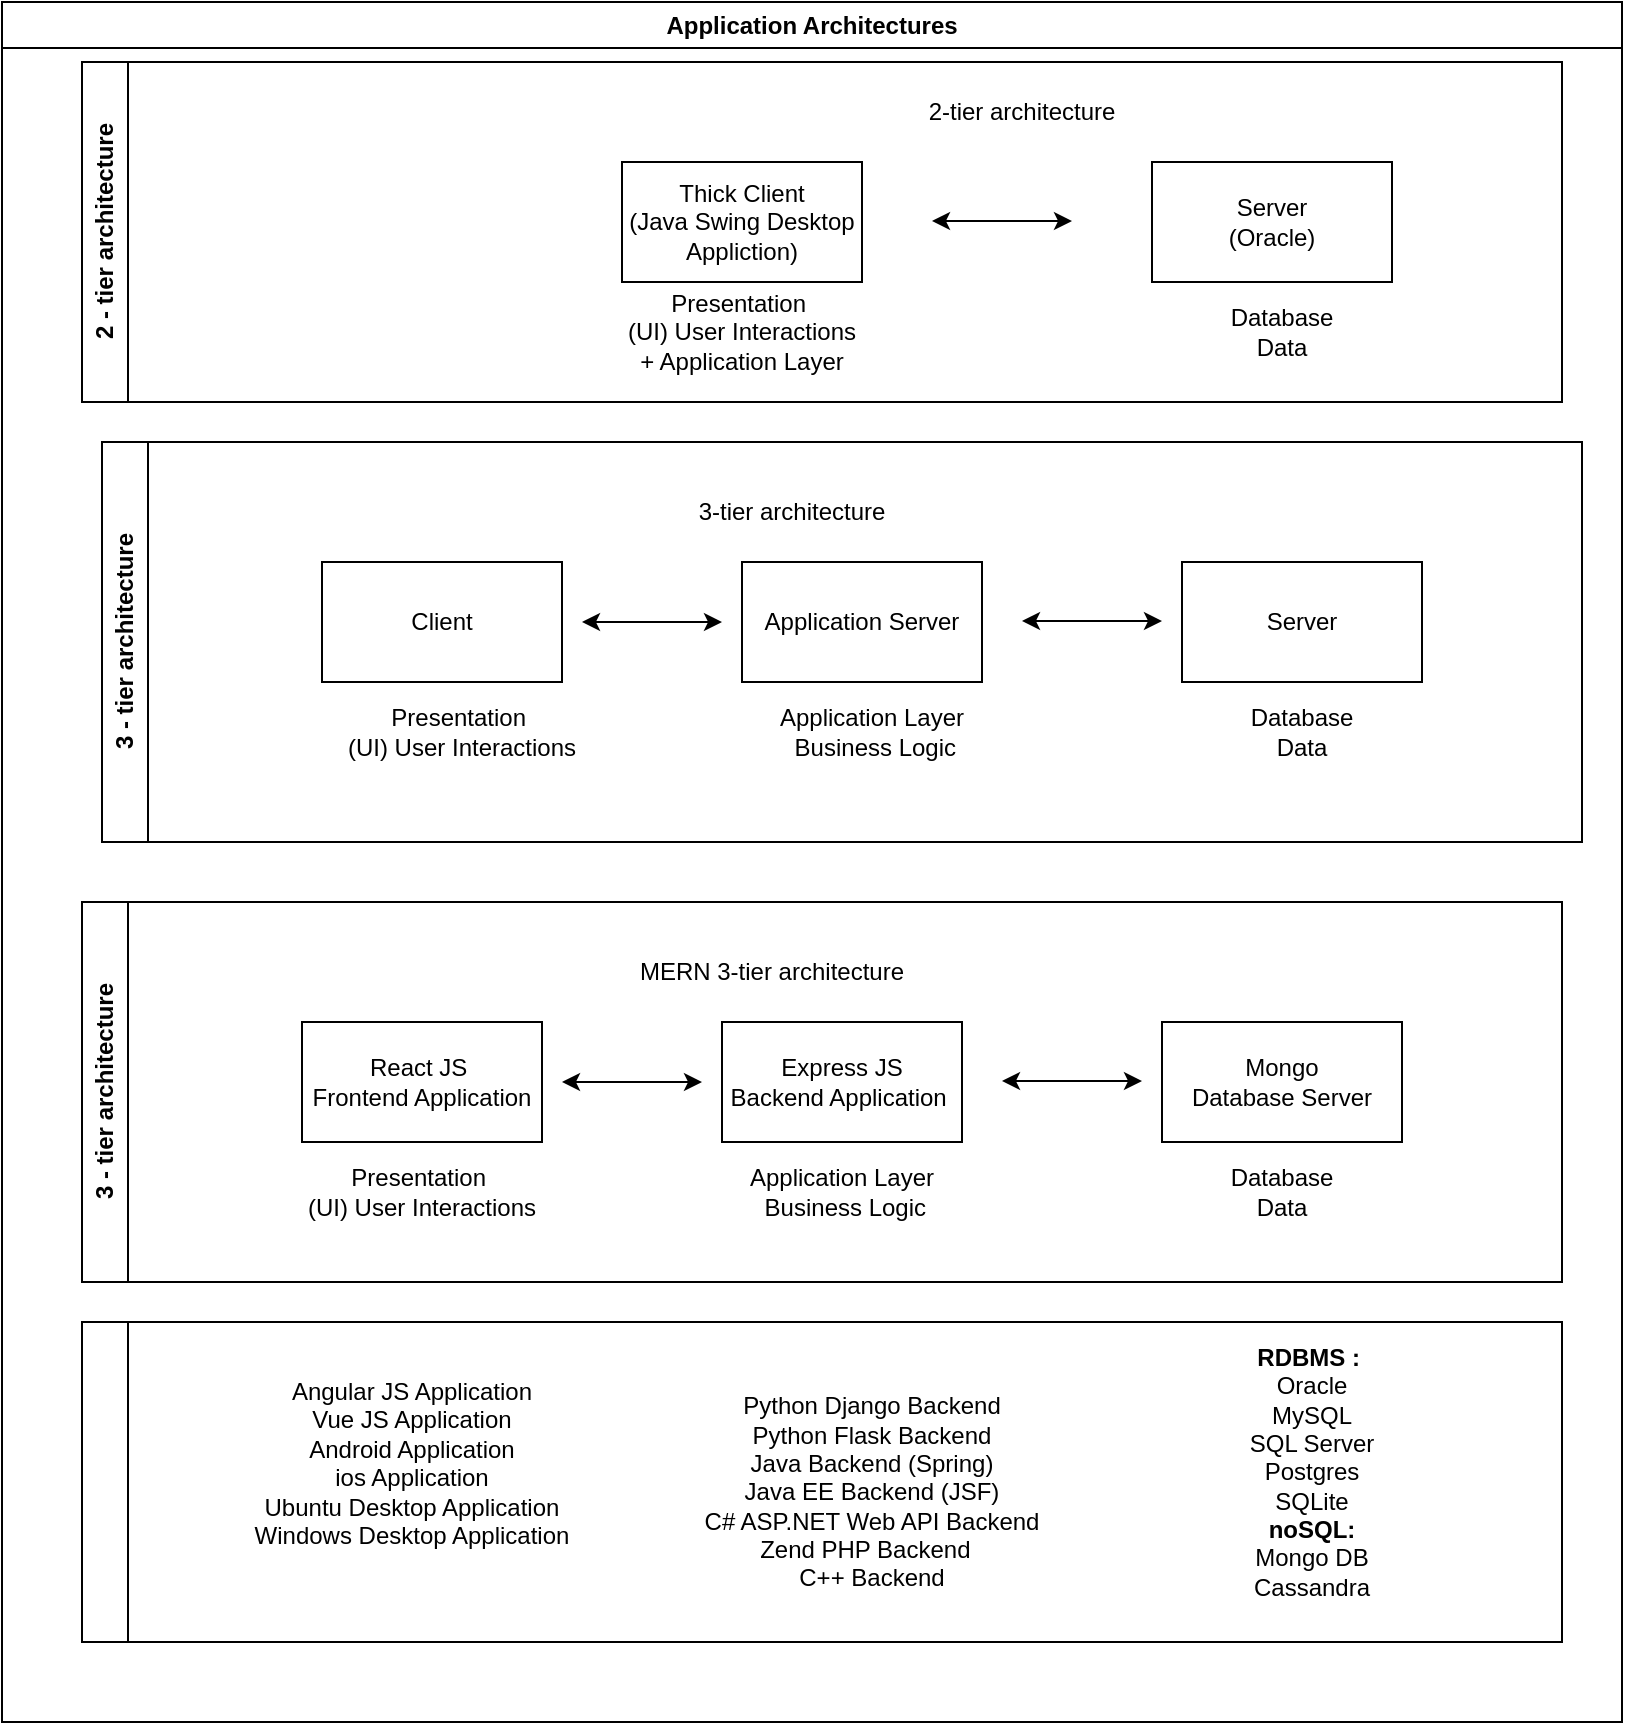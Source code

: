 <mxfile version="24.8.6" pages="3">
  <diagram name="Application Architectures" id="nriaRztLxjiaazCTK_36">
    <mxGraphModel dx="872" dy="469" grid="1" gridSize="10" guides="1" tooltips="1" connect="1" arrows="1" fold="1" page="1" pageScale="1" pageWidth="850" pageHeight="1100" math="0" shadow="0">
      <root>
        <mxCell id="0" />
        <mxCell id="1" parent="0" />
        <mxCell id="CKi5UGb8s7fiA2mJqWgT-1" value="Application Architectures" style="swimlane;whiteSpace=wrap;html=1;" vertex="1" parent="1">
          <mxGeometry x="30" y="20" width="810" height="860" as="geometry" />
        </mxCell>
        <mxCell id="CKi5UGb8s7fiA2mJqWgT-2" value="2 - tier architecture" style="swimlane;horizontal=0;whiteSpace=wrap;html=1;" vertex="1" parent="1">
          <mxGeometry x="70" y="50" width="740" height="170" as="geometry" />
        </mxCell>
        <mxCell id="CKi5UGb8s7fiA2mJqWgT-3" value="Thick Client&lt;div&gt;(Java Swing Desktop Appliction)&lt;/div&gt;" style="rounded=0;whiteSpace=wrap;html=1;" vertex="1" parent="CKi5UGb8s7fiA2mJqWgT-2">
          <mxGeometry x="270" y="50" width="120" height="60" as="geometry" />
        </mxCell>
        <mxCell id="CKi5UGb8s7fiA2mJqWgT-4" value="Server&lt;div&gt;(Oracle)&lt;/div&gt;" style="rounded=0;whiteSpace=wrap;html=1;" vertex="1" parent="CKi5UGb8s7fiA2mJqWgT-2">
          <mxGeometry x="535" y="50" width="120" height="60" as="geometry" />
        </mxCell>
        <mxCell id="CKi5UGb8s7fiA2mJqWgT-5" value="2-tier architecture" style="text;html=1;align=center;verticalAlign=middle;whiteSpace=wrap;rounded=0;" vertex="1" parent="CKi5UGb8s7fiA2mJqWgT-2">
          <mxGeometry x="345" y="10" width="250" height="30" as="geometry" />
        </mxCell>
        <mxCell id="CKi5UGb8s7fiA2mJqWgT-6" value="" style="endArrow=classic;startArrow=classic;html=1;rounded=0;" edge="1" parent="CKi5UGb8s7fiA2mJqWgT-2">
          <mxGeometry width="50" height="50" relative="1" as="geometry">
            <mxPoint x="425" y="79.5" as="sourcePoint" />
            <mxPoint x="495" y="79.5" as="targetPoint" />
          </mxGeometry>
        </mxCell>
        <mxCell id="CKi5UGb8s7fiA2mJqWgT-7" value="Presentation&amp;nbsp;&lt;div&gt;(UI) User Interactions&lt;/div&gt;&lt;div&gt;+ Application Layer&lt;/div&gt;" style="text;html=1;align=center;verticalAlign=middle;whiteSpace=wrap;rounded=0;" vertex="1" parent="CKi5UGb8s7fiA2mJqWgT-2">
          <mxGeometry x="260" y="120" width="140" height="30" as="geometry" />
        </mxCell>
        <mxCell id="CKi5UGb8s7fiA2mJqWgT-8" value="Database&lt;div&gt;Data&lt;/div&gt;" style="text;html=1;align=center;verticalAlign=middle;whiteSpace=wrap;rounded=0;" vertex="1" parent="CKi5UGb8s7fiA2mJqWgT-2">
          <mxGeometry x="570" y="120" width="60" height="30" as="geometry" />
        </mxCell>
        <mxCell id="CKi5UGb8s7fiA2mJqWgT-9" value="3 - tier architecture" style="swimlane;horizontal=0;whiteSpace=wrap;html=1;" vertex="1" parent="1">
          <mxGeometry x="80" y="240" width="740" height="200" as="geometry" />
        </mxCell>
        <mxCell id="CKi5UGb8s7fiA2mJqWgT-10" value="Client" style="rounded=0;whiteSpace=wrap;html=1;" vertex="1" parent="CKi5UGb8s7fiA2mJqWgT-9">
          <mxGeometry x="110" y="60" width="120" height="60" as="geometry" />
        </mxCell>
        <mxCell id="CKi5UGb8s7fiA2mJqWgT-11" value="Application Server" style="rounded=0;whiteSpace=wrap;html=1;" vertex="1" parent="CKi5UGb8s7fiA2mJqWgT-9">
          <mxGeometry x="320" y="60" width="120" height="60" as="geometry" />
        </mxCell>
        <mxCell id="CKi5UGb8s7fiA2mJqWgT-12" value="Server" style="rounded=0;whiteSpace=wrap;html=1;" vertex="1" parent="CKi5UGb8s7fiA2mJqWgT-9">
          <mxGeometry x="540" y="60" width="120" height="60" as="geometry" />
        </mxCell>
        <mxCell id="CKi5UGb8s7fiA2mJqWgT-13" value="3-tier architecture" style="text;html=1;align=center;verticalAlign=middle;whiteSpace=wrap;rounded=0;" vertex="1" parent="CKi5UGb8s7fiA2mJqWgT-9">
          <mxGeometry x="220" y="20" width="250" height="30" as="geometry" />
        </mxCell>
        <mxCell id="CKi5UGb8s7fiA2mJqWgT-14" value="" style="endArrow=classic;startArrow=classic;html=1;rounded=0;" edge="1" parent="CKi5UGb8s7fiA2mJqWgT-9">
          <mxGeometry width="50" height="50" relative="1" as="geometry">
            <mxPoint x="240" y="90" as="sourcePoint" />
            <mxPoint x="310" y="90" as="targetPoint" />
          </mxGeometry>
        </mxCell>
        <mxCell id="CKi5UGb8s7fiA2mJqWgT-15" value="" style="endArrow=classic;startArrow=classic;html=1;rounded=0;" edge="1" parent="CKi5UGb8s7fiA2mJqWgT-9">
          <mxGeometry width="50" height="50" relative="1" as="geometry">
            <mxPoint x="460" y="89.5" as="sourcePoint" />
            <mxPoint x="530" y="89.5" as="targetPoint" />
          </mxGeometry>
        </mxCell>
        <mxCell id="CKi5UGb8s7fiA2mJqWgT-16" value="Database&lt;div&gt;Data&lt;/div&gt;" style="text;html=1;align=center;verticalAlign=middle;whiteSpace=wrap;rounded=0;" vertex="1" parent="CKi5UGb8s7fiA2mJqWgT-9">
          <mxGeometry x="570" y="130" width="60" height="30" as="geometry" />
        </mxCell>
        <mxCell id="CKi5UGb8s7fiA2mJqWgT-17" value="Presentation&amp;nbsp;&lt;div&gt;(UI) User Interactions&lt;/div&gt;" style="text;html=1;align=center;verticalAlign=middle;whiteSpace=wrap;rounded=0;" vertex="1" parent="CKi5UGb8s7fiA2mJqWgT-9">
          <mxGeometry x="120" y="130" width="120" height="30" as="geometry" />
        </mxCell>
        <mxCell id="CKi5UGb8s7fiA2mJqWgT-18" value="Application Layer&lt;div&gt;&amp;nbsp;Business Logic&lt;/div&gt;" style="text;html=1;align=center;verticalAlign=middle;whiteSpace=wrap;rounded=0;" vertex="1" parent="CKi5UGb8s7fiA2mJqWgT-9">
          <mxGeometry x="330" y="130" width="110" height="30" as="geometry" />
        </mxCell>
        <mxCell id="CKi5UGb8s7fiA2mJqWgT-19" value="3 - tier architecture" style="swimlane;horizontal=0;whiteSpace=wrap;html=1;" vertex="1" parent="1">
          <mxGeometry x="70" y="470" width="740" height="190" as="geometry" />
        </mxCell>
        <mxCell id="CKi5UGb8s7fiA2mJqWgT-20" value="React JS&amp;nbsp;&lt;div&gt;Frontend Application&lt;/div&gt;" style="rounded=0;whiteSpace=wrap;html=1;" vertex="1" parent="CKi5UGb8s7fiA2mJqWgT-19">
          <mxGeometry x="110" y="60" width="120" height="60" as="geometry" />
        </mxCell>
        <mxCell id="CKi5UGb8s7fiA2mJqWgT-21" value="Express JS&lt;div&gt;Backend Application&amp;nbsp;&lt;/div&gt;" style="rounded=0;whiteSpace=wrap;html=1;" vertex="1" parent="CKi5UGb8s7fiA2mJqWgT-19">
          <mxGeometry x="320" y="60" width="120" height="60" as="geometry" />
        </mxCell>
        <mxCell id="CKi5UGb8s7fiA2mJqWgT-22" value="Mongo&lt;div&gt;Database Server&lt;/div&gt;" style="rounded=0;whiteSpace=wrap;html=1;" vertex="1" parent="CKi5UGb8s7fiA2mJqWgT-19">
          <mxGeometry x="540" y="60" width="120" height="60" as="geometry" />
        </mxCell>
        <mxCell id="CKi5UGb8s7fiA2mJqWgT-23" value="MERN 3-tier architecture" style="text;html=1;align=center;verticalAlign=middle;whiteSpace=wrap;rounded=0;" vertex="1" parent="CKi5UGb8s7fiA2mJqWgT-19">
          <mxGeometry x="220" y="20" width="250" height="30" as="geometry" />
        </mxCell>
        <mxCell id="CKi5UGb8s7fiA2mJqWgT-24" value="" style="endArrow=classic;startArrow=classic;html=1;rounded=0;" edge="1" parent="CKi5UGb8s7fiA2mJqWgT-19">
          <mxGeometry width="50" height="50" relative="1" as="geometry">
            <mxPoint x="240" y="90" as="sourcePoint" />
            <mxPoint x="310" y="90" as="targetPoint" />
          </mxGeometry>
        </mxCell>
        <mxCell id="CKi5UGb8s7fiA2mJqWgT-25" value="" style="endArrow=classic;startArrow=classic;html=1;rounded=0;" edge="1" parent="CKi5UGb8s7fiA2mJqWgT-19">
          <mxGeometry width="50" height="50" relative="1" as="geometry">
            <mxPoint x="460" y="89.5" as="sourcePoint" />
            <mxPoint x="530" y="89.5" as="targetPoint" />
          </mxGeometry>
        </mxCell>
        <mxCell id="CKi5UGb8s7fiA2mJqWgT-26" value="Presentation&amp;nbsp;&lt;div&gt;(UI) User Interactions&lt;/div&gt;" style="text;html=1;align=center;verticalAlign=middle;whiteSpace=wrap;rounded=0;" vertex="1" parent="CKi5UGb8s7fiA2mJqWgT-19">
          <mxGeometry x="110" y="130" width="120" height="30" as="geometry" />
        </mxCell>
        <mxCell id="CKi5UGb8s7fiA2mJqWgT-27" value="Application Layer&lt;div&gt;&amp;nbsp;Business Logic&lt;/div&gt;" style="text;html=1;align=center;verticalAlign=middle;whiteSpace=wrap;rounded=0;" vertex="1" parent="CKi5UGb8s7fiA2mJqWgT-19">
          <mxGeometry x="325" y="130" width="110" height="30" as="geometry" />
        </mxCell>
        <mxCell id="CKi5UGb8s7fiA2mJqWgT-28" value="Database&lt;div&gt;Data&lt;/div&gt;" style="text;html=1;align=center;verticalAlign=middle;whiteSpace=wrap;rounded=0;" vertex="1" parent="CKi5UGb8s7fiA2mJqWgT-19">
          <mxGeometry x="570" y="130" width="60" height="30" as="geometry" />
        </mxCell>
        <mxCell id="CKi5UGb8s7fiA2mJqWgT-29" value="" style="swimlane;horizontal=0;whiteSpace=wrap;html=1;" vertex="1" parent="1">
          <mxGeometry x="70" y="680" width="740" height="160" as="geometry" />
        </mxCell>
        <mxCell id="CKi5UGb8s7fiA2mJqWgT-30" value="Angular JS Application&lt;div&gt;Vue JS Application&lt;/div&gt;&lt;div&gt;Android Application&lt;/div&gt;&lt;div&gt;ios Application&lt;/div&gt;&lt;div&gt;Ubuntu Desktop Application&lt;/div&gt;&lt;div&gt;Windows Desktop Application&lt;br&gt;&lt;div&gt;&lt;br&gt;&lt;/div&gt;&lt;div&gt;&lt;br&gt;&lt;/div&gt;&lt;/div&gt;" style="text;html=1;align=center;verticalAlign=middle;whiteSpace=wrap;rounded=0;" vertex="1" parent="CKi5UGb8s7fiA2mJqWgT-29">
          <mxGeometry x="80" y="10" width="170" height="150" as="geometry" />
        </mxCell>
        <mxCell id="CKi5UGb8s7fiA2mJqWgT-31" value="&lt;div&gt;&lt;div&gt;Python Django Backend&lt;/div&gt;&lt;/div&gt;&lt;div&gt;Python Flask Backend&lt;/div&gt;&lt;div&gt;Java Backend (Spring)&lt;/div&gt;&lt;div&gt;Java EE Backend (JSF)&lt;/div&gt;&lt;div&gt;C# ASP.NET Web API Backend&lt;/div&gt;&lt;div&gt;Zend PHP Backend&amp;nbsp;&amp;nbsp;&lt;/div&gt;&lt;div&gt;C++ Backend&lt;/div&gt;" style="text;html=1;align=center;verticalAlign=middle;whiteSpace=wrap;rounded=0;" vertex="1" parent="CKi5UGb8s7fiA2mJqWgT-29">
          <mxGeometry x="310" y="10" width="170" height="150" as="geometry" />
        </mxCell>
        <mxCell id="CKi5UGb8s7fiA2mJqWgT-32" value="&lt;div&gt;&lt;div&gt;&lt;b&gt;RDBMS :&lt;/b&gt;&amp;nbsp;&lt;/div&gt;&lt;/div&gt;&lt;div&gt;Oracle&lt;/div&gt;&lt;div&gt;MySQL&lt;/div&gt;&lt;div&gt;SQL Server&lt;/div&gt;&lt;div&gt;Postgres&lt;/div&gt;&lt;div&gt;SQLite&lt;/div&gt;&lt;div&gt;&lt;b&gt;noSQL:&lt;/b&gt;&lt;/div&gt;&lt;div&gt;Mongo DB&lt;/div&gt;&lt;div&gt;Cassandra&lt;/div&gt;" style="text;html=1;align=center;verticalAlign=middle;whiteSpace=wrap;rounded=0;" vertex="1" parent="CKi5UGb8s7fiA2mJqWgT-29">
          <mxGeometry x="530" width="170" height="150" as="geometry" />
        </mxCell>
      </root>
    </mxGraphModel>
  </diagram>
  <diagram id="P6PsZK2Fdq8nFbadCWc-" name="MERN Architecture">
    <mxGraphModel dx="872" dy="469" grid="1" gridSize="10" guides="1" tooltips="1" connect="1" arrows="1" fold="1" page="1" pageScale="1" pageWidth="850" pageHeight="1100" math="0" shadow="0">
      <root>
        <mxCell id="0" />
        <mxCell id="1" parent="0" />
        <mxCell id="7E8Drn3qy1whhRhHhEKi-1" value="3 - tier architecture" style="swimlane;horizontal=0;whiteSpace=wrap;html=1;" vertex="1" parent="1">
          <mxGeometry x="60" y="210" width="740" height="370" as="geometry" />
        </mxCell>
        <mxCell id="7E8Drn3qy1whhRhHhEKi-2" value="React JS&amp;nbsp;&lt;div&gt;Frontend Application&lt;/div&gt;" style="rounded=0;whiteSpace=wrap;html=1;" vertex="1" parent="7E8Drn3qy1whhRhHhEKi-1">
          <mxGeometry x="110" y="60" width="120" height="60" as="geometry" />
        </mxCell>
        <mxCell id="7E8Drn3qy1whhRhHhEKi-3" value="Express JS&lt;div&gt;Backend Application&amp;nbsp;&lt;/div&gt;" style="rounded=0;whiteSpace=wrap;html=1;" vertex="1" parent="7E8Drn3qy1whhRhHhEKi-1">
          <mxGeometry x="320" y="60" width="120" height="60" as="geometry" />
        </mxCell>
        <mxCell id="7E8Drn3qy1whhRhHhEKi-4" value="Mongo&lt;div&gt;Database Server&lt;/div&gt;" style="rounded=0;whiteSpace=wrap;html=1;" vertex="1" parent="7E8Drn3qy1whhRhHhEKi-1">
          <mxGeometry x="540" y="60" width="120" height="60" as="geometry" />
        </mxCell>
        <mxCell id="7E8Drn3qy1whhRhHhEKi-5" value="MERN 3-tier architecture" style="text;html=1;align=center;verticalAlign=middle;whiteSpace=wrap;rounded=0;" vertex="1" parent="7E8Drn3qy1whhRhHhEKi-1">
          <mxGeometry x="220" y="20" width="250" height="30" as="geometry" />
        </mxCell>
        <mxCell id="7E8Drn3qy1whhRhHhEKi-6" value="" style="endArrow=classic;startArrow=classic;html=1;rounded=0;" edge="1" parent="7E8Drn3qy1whhRhHhEKi-1">
          <mxGeometry width="50" height="50" relative="1" as="geometry">
            <mxPoint x="240" y="90" as="sourcePoint" />
            <mxPoint x="310" y="90" as="targetPoint" />
          </mxGeometry>
        </mxCell>
        <mxCell id="7E8Drn3qy1whhRhHhEKi-7" value="" style="endArrow=classic;startArrow=classic;html=1;rounded=0;" edge="1" parent="7E8Drn3qy1whhRhHhEKi-1">
          <mxGeometry width="50" height="50" relative="1" as="geometry">
            <mxPoint x="460" y="89.5" as="sourcePoint" />
            <mxPoint x="530" y="89.5" as="targetPoint" />
          </mxGeometry>
        </mxCell>
        <mxCell id="7E8Drn3qy1whhRhHhEKi-8" value="Presentation&amp;nbsp;&lt;div&gt;(UI) User Interactions&lt;/div&gt;" style="text;html=1;align=center;verticalAlign=middle;whiteSpace=wrap;rounded=0;" vertex="1" parent="7E8Drn3qy1whhRhHhEKi-1">
          <mxGeometry x="110" y="130" width="120" height="30" as="geometry" />
        </mxCell>
        <mxCell id="7E8Drn3qy1whhRhHhEKi-9" value="Application Layer&lt;div&gt;&amp;nbsp;Business Logic&lt;/div&gt;" style="text;html=1;align=center;verticalAlign=middle;whiteSpace=wrap;rounded=0;" vertex="1" parent="7E8Drn3qy1whhRhHhEKi-1">
          <mxGeometry x="325" y="130" width="110" height="30" as="geometry" />
        </mxCell>
        <mxCell id="7E8Drn3qy1whhRhHhEKi-10" value="Database&lt;div&gt;Data&lt;/div&gt;" style="text;html=1;align=center;verticalAlign=middle;whiteSpace=wrap;rounded=0;" vertex="1" parent="7E8Drn3qy1whhRhHhEKi-1">
          <mxGeometry x="570" y="130" width="60" height="30" as="geometry" />
        </mxCell>
        <mxCell id="7E8Drn3qy1whhRhHhEKi-11" value="localhost : 8080" style="text;html=1;align=center;verticalAlign=middle;whiteSpace=wrap;rounded=0;" vertex="1" parent="7E8Drn3qy1whhRhHhEKi-1">
          <mxGeometry x="325" y="190" width="120" height="30" as="geometry" />
        </mxCell>
        <mxCell id="7E8Drn3qy1whhRhHhEKi-12" value="localhost : 3000&lt;div&gt;127.0.0.1 : 3000&lt;/div&gt;" style="text;html=1;align=center;verticalAlign=middle;whiteSpace=wrap;rounded=0;" vertex="1" parent="7E8Drn3qy1whhRhHhEKi-1">
          <mxGeometry x="120" y="190" width="120" height="60" as="geometry" />
        </mxCell>
        <mxCell id="7E8Drn3qy1whhRhHhEKi-13" value="localhost : 27017" style="text;html=1;align=center;verticalAlign=middle;whiteSpace=wrap;rounded=0;" vertex="1" parent="7E8Drn3qy1whhRhHhEKi-1">
          <mxGeometry x="540" y="190" width="120" height="30" as="geometry" />
        </mxCell>
      </root>
    </mxGraphModel>
  </diagram>
  <diagram id="QsUJFmtQkl2pWsklEMqL" name="Web Architectures">
    <mxGraphModel dx="872" dy="469" grid="1" gridSize="10" guides="1" tooltips="1" connect="1" arrows="1" fold="1" page="1" pageScale="1" pageWidth="850" pageHeight="1100" math="0" shadow="0">
      <root>
        <mxCell id="0" />
        <mxCell id="1" parent="0" />
        <mxCell id="lhmYzdUx2P_aAvF6DCVV-1" value="Web Architectures" style="swimlane;whiteSpace=wrap;html=1;" vertex="1" parent="1">
          <mxGeometry x="70" y="10" width="770" height="540" as="geometry" />
        </mxCell>
        <mxCell id="lhmYzdUx2P_aAvF6DCVV-2" value="3 - tier architecture" style="swimlane;horizontal=0;whiteSpace=wrap;html=1;" vertex="1" parent="lhmYzdUx2P_aAvF6DCVV-1">
          <mxGeometry x="15" y="40" width="740" height="200" as="geometry" />
        </mxCell>
        <mxCell id="lhmYzdUx2P_aAvF6DCVV-3" value="Thin Client&lt;div&gt;(Browser)&lt;/div&gt;" style="rounded=0;whiteSpace=wrap;html=1;" vertex="1" parent="lhmYzdUx2P_aAvF6DCVV-2">
          <mxGeometry x="110" y="60" width="120" height="60" as="geometry" />
        </mxCell>
        <mxCell id="lhmYzdUx2P_aAvF6DCVV-4" value="Web Server&lt;div&gt;(Responds the pages to the Browser +&lt;br&gt;Handles transaction and query requests)&amp;nbsp;&lt;/div&gt;" style="rounded=0;whiteSpace=wrap;html=1;" vertex="1" parent="lhmYzdUx2P_aAvF6DCVV-2">
          <mxGeometry x="320" y="50" width="140" height="90" as="geometry" />
        </mxCell>
        <mxCell id="lhmYzdUx2P_aAvF6DCVV-5" value="Server" style="rounded=0;whiteSpace=wrap;html=1;" vertex="1" parent="lhmYzdUx2P_aAvF6DCVV-2">
          <mxGeometry x="540" y="60" width="120" height="60" as="geometry" />
        </mxCell>
        <mxCell id="lhmYzdUx2P_aAvF6DCVV-6" value="3-tier architecture" style="text;html=1;align=center;verticalAlign=middle;whiteSpace=wrap;rounded=0;" vertex="1" parent="lhmYzdUx2P_aAvF6DCVV-2">
          <mxGeometry x="270" width="250" height="30" as="geometry" />
        </mxCell>
        <mxCell id="lhmYzdUx2P_aAvF6DCVV-7" value="" style="endArrow=classic;startArrow=classic;html=1;rounded=0;" edge="1" parent="lhmYzdUx2P_aAvF6DCVV-2">
          <mxGeometry width="50" height="50" relative="1" as="geometry">
            <mxPoint x="240" y="90" as="sourcePoint" />
            <mxPoint x="310" y="90" as="targetPoint" />
          </mxGeometry>
        </mxCell>
        <mxCell id="lhmYzdUx2P_aAvF6DCVV-8" value="" style="endArrow=classic;startArrow=classic;html=1;rounded=0;" edge="1" parent="lhmYzdUx2P_aAvF6DCVV-2">
          <mxGeometry width="50" height="50" relative="1" as="geometry">
            <mxPoint x="460" y="89.5" as="sourcePoint" />
            <mxPoint x="530" y="89.5" as="targetPoint" />
          </mxGeometry>
        </mxCell>
        <mxCell id="lhmYzdUx2P_aAvF6DCVV-9" value="Database&lt;div&gt;Data&lt;/div&gt;" style="text;html=1;align=center;verticalAlign=middle;whiteSpace=wrap;rounded=0;" vertex="1" parent="lhmYzdUx2P_aAvF6DCVV-2">
          <mxGeometry x="570" y="130" width="60" height="30" as="geometry" />
        </mxCell>
        <mxCell id="lhmYzdUx2P_aAvF6DCVV-10" value="Presentation&amp;nbsp;&lt;div&gt;(UI) User Interactions&lt;/div&gt;" style="text;html=1;align=center;verticalAlign=middle;whiteSpace=wrap;rounded=0;" vertex="1" parent="lhmYzdUx2P_aAvF6DCVV-2">
          <mxGeometry x="120" y="130" width="120" height="30" as="geometry" />
        </mxCell>
        <mxCell id="lhmYzdUx2P_aAvF6DCVV-11" value="Application Layer&lt;div&gt;&amp;nbsp;Business Logic&lt;/div&gt;" style="text;html=1;align=center;verticalAlign=middle;whiteSpace=wrap;rounded=0;" vertex="1" parent="lhmYzdUx2P_aAvF6DCVV-2">
          <mxGeometry x="325" y="150" width="110" height="30" as="geometry" />
        </mxCell>
        <mxCell id="lhmYzdUx2P_aAvF6DCVV-12" value="3 - tier architecture" style="swimlane;horizontal=0;whiteSpace=wrap;html=1;" vertex="1" parent="lhmYzdUx2P_aAvF6DCVV-1">
          <mxGeometry x="15" y="260" width="740" height="250" as="geometry" />
        </mxCell>
        <mxCell id="lhmYzdUx2P_aAvF6DCVV-13" value="Thin Client" style="rounded=0;whiteSpace=wrap;html=1;" vertex="1" parent="lhmYzdUx2P_aAvF6DCVV-12">
          <mxGeometry x="110" y="60" width="120" height="60" as="geometry" />
        </mxCell>
        <mxCell id="lhmYzdUx2P_aAvF6DCVV-14" value="Application Server for Express JS Application (Web Server)" style="rounded=0;whiteSpace=wrap;html=1;" vertex="1" parent="lhmYzdUx2P_aAvF6DCVV-12">
          <mxGeometry x="320" y="60" width="120" height="60" as="geometry" />
        </mxCell>
        <mxCell id="lhmYzdUx2P_aAvF6DCVV-15" value="Server" style="rounded=0;whiteSpace=wrap;html=1;" vertex="1" parent="lhmYzdUx2P_aAvF6DCVV-12">
          <mxGeometry x="540" y="60" width="120" height="60" as="geometry" />
        </mxCell>
        <mxCell id="lhmYzdUx2P_aAvF6DCVV-16" value="3-tier architecture (full stack developments)" style="text;html=1;align=center;verticalAlign=middle;whiteSpace=wrap;rounded=0;" vertex="1" parent="lhmYzdUx2P_aAvF6DCVV-12">
          <mxGeometry x="220" y="20" width="250" height="30" as="geometry" />
        </mxCell>
        <mxCell id="lhmYzdUx2P_aAvF6DCVV-17" value="" style="endArrow=classic;startArrow=classic;html=1;rounded=0;" edge="1" parent="lhmYzdUx2P_aAvF6DCVV-12">
          <mxGeometry width="50" height="50" relative="1" as="geometry">
            <mxPoint x="240" y="90" as="sourcePoint" />
            <mxPoint x="310" y="90" as="targetPoint" />
          </mxGeometry>
        </mxCell>
        <mxCell id="lhmYzdUx2P_aAvF6DCVV-18" value="" style="endArrow=classic;startArrow=classic;html=1;rounded=0;" edge="1" parent="lhmYzdUx2P_aAvF6DCVV-12">
          <mxGeometry width="50" height="50" relative="1" as="geometry">
            <mxPoint x="460" y="89.5" as="sourcePoint" />
            <mxPoint x="530" y="89.5" as="targetPoint" />
          </mxGeometry>
        </mxCell>
        <mxCell id="lhmYzdUx2P_aAvF6DCVV-19" value="Database&lt;div&gt;Data&lt;/div&gt;" style="text;html=1;align=center;verticalAlign=middle;whiteSpace=wrap;rounded=0;" vertex="1" parent="lhmYzdUx2P_aAvF6DCVV-12">
          <mxGeometry x="570" y="130" width="60" height="30" as="geometry" />
        </mxCell>
        <mxCell id="lhmYzdUx2P_aAvF6DCVV-20" value="Presentation&amp;nbsp;&lt;div&gt;(UI) User Interactions&lt;/div&gt;&lt;div&gt;&lt;br&gt;&lt;/div&gt;&lt;div&gt;Single Page Application&lt;/div&gt;" style="text;html=1;align=center;verticalAlign=middle;whiteSpace=wrap;rounded=0;" vertex="1" parent="lhmYzdUx2P_aAvF6DCVV-12">
          <mxGeometry x="110" y="150" width="120" height="30" as="geometry" />
        </mxCell>
        <mxCell id="lhmYzdUx2P_aAvF6DCVV-21" value="Application Layer&lt;div&gt;&amp;nbsp;Business Logic&lt;/div&gt;" style="text;html=1;align=center;verticalAlign=middle;whiteSpace=wrap;rounded=0;" vertex="1" parent="lhmYzdUx2P_aAvF6DCVV-12">
          <mxGeometry x="330" y="120" width="110" height="30" as="geometry" />
        </mxCell>
        <mxCell id="lhmYzdUx2P_aAvF6DCVV-22" value="Web Server&lt;div&gt;for React JS Application&lt;/div&gt;" style="rounded=0;whiteSpace=wrap;html=1;" vertex="1" parent="lhmYzdUx2P_aAvF6DCVV-12">
          <mxGeometry x="320" y="170" width="120" height="60" as="geometry" />
        </mxCell>
        <mxCell id="lhmYzdUx2P_aAvF6DCVV-23" value="" style="endArrow=classic;startArrow=classic;html=1;rounded=0;" edge="1" parent="lhmYzdUx2P_aAvF6DCVV-12">
          <mxGeometry width="50" height="50" relative="1" as="geometry">
            <mxPoint x="230" y="130" as="sourcePoint" />
            <mxPoint x="310" y="180" as="targetPoint" />
          </mxGeometry>
        </mxCell>
      </root>
    </mxGraphModel>
  </diagram>
</mxfile>
